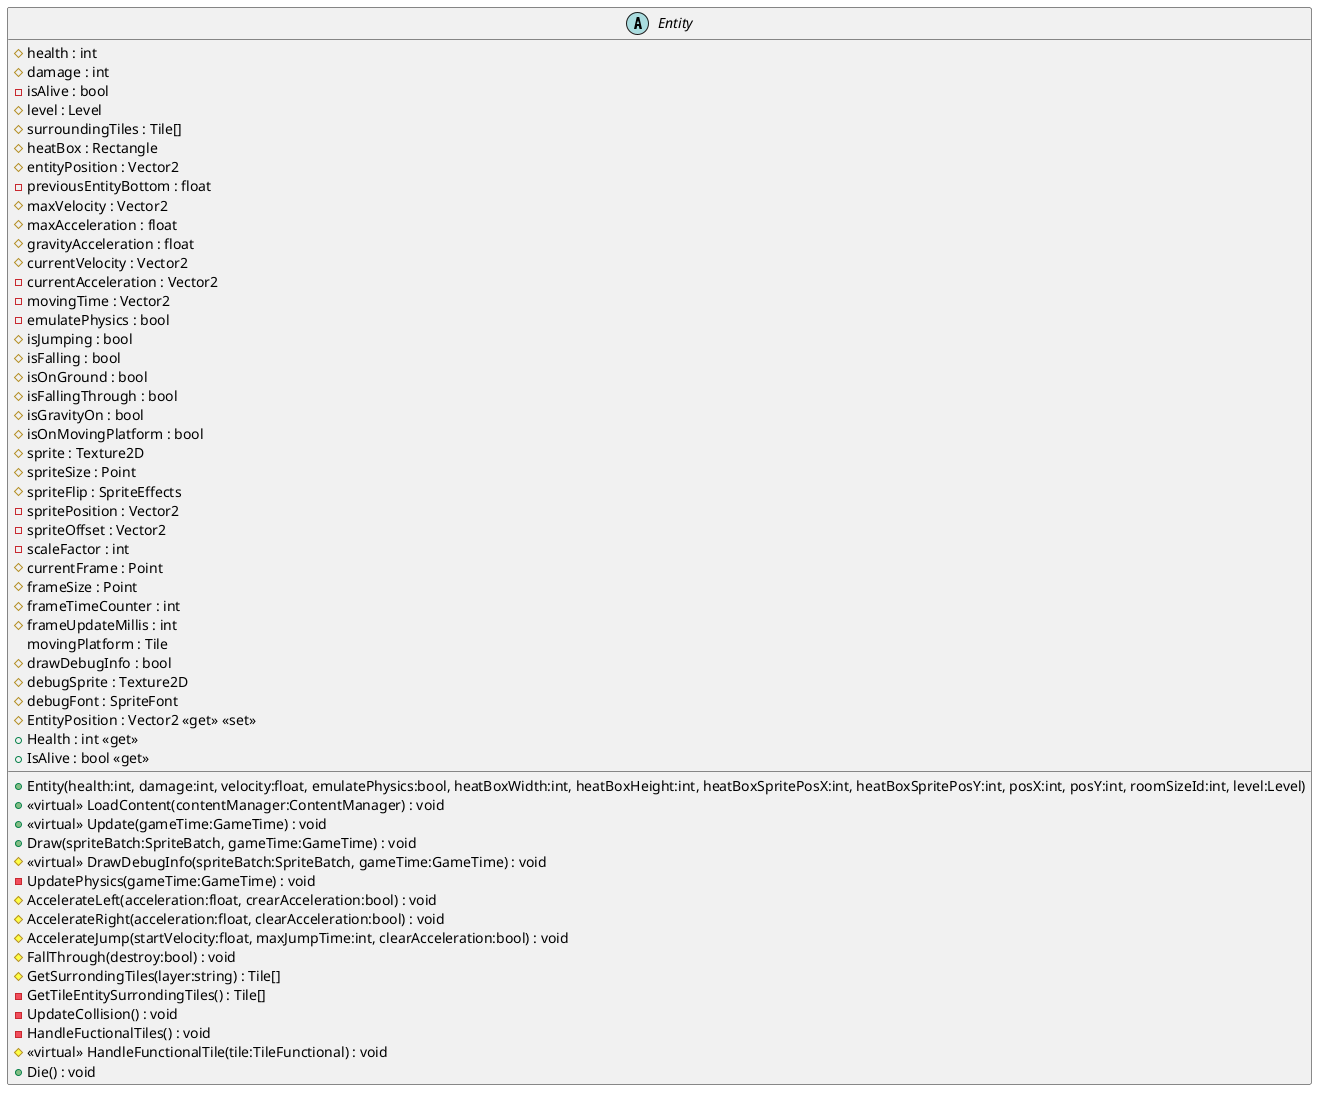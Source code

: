 @startuml
abstract class Entity {
    # health : int
    # damage : int
    - isAlive : bool
    # level : Level
    # surroundingTiles : Tile[]
    # heatBox : Rectangle
    # entityPosition : Vector2
    - previousEntityBottom : float
    # maxVelocity : Vector2
    # maxAcceleration : float
    # gravityAcceleration : float
    # currentVelocity : Vector2
    - currentAcceleration : Vector2
    - movingTime : Vector2
    - emulatePhysics : bool
    # isJumping : bool
    # isFalling : bool
    # isOnGround : bool
    # isFallingThrough : bool
    # isGravityOn : bool
    # isOnMovingPlatform : bool
    # sprite : Texture2D
    # spriteSize : Point
    # spriteFlip : SpriteEffects
    - spritePosition : Vector2
    - spriteOffset : Vector2
    - scaleFactor : int
    # currentFrame : Point
    # frameSize : Point
    # frameTimeCounter : int
    # frameUpdateMillis : int
    movingPlatform : Tile
    # drawDebugInfo : bool
    # debugSprite : Texture2D
    # debugFont : SpriteFont
    + Entity(health:int, damage:int, velocity:float, emulatePhysics:bool, heatBoxWidth:int, heatBoxHeight:int, heatBoxSpritePosX:int, heatBoxSpritePosY:int, posX:int, posY:int, roomSizeId:int, level:Level)
    + <<virtual>> LoadContent(contentManager:ContentManager) : void
    + <<virtual>> Update(gameTime:GameTime) : void
    + Draw(spriteBatch:SpriteBatch, gameTime:GameTime) : void
    # <<virtual>> DrawDebugInfo(spriteBatch:SpriteBatch, gameTime:GameTime) : void
    # EntityPosition : Vector2 <<get>> <<set>>
    + Health : int <<get>>
    + IsAlive : bool <<get>>
    - UpdatePhysics(gameTime:GameTime) : void
    # AccelerateLeft(acceleration:float, crearAcceleration:bool) : void
    # AccelerateRight(acceleration:float, clearAcceleration:bool) : void
    # AccelerateJump(startVelocity:float, maxJumpTime:int, clearAcceleration:bool) : void
    # FallThrough(destroy:bool) : void
    # GetSurrondingTiles(layer:string) : Tile[]
    - GetTileEntitySurrondingTiles() : Tile[]
    - UpdateCollision() : void
    - HandleFuctionalTiles() : void
    # <<virtual>> HandleFunctionalTile(tile:TileFunctional) : void
    + Die() : void
}
@enduml
